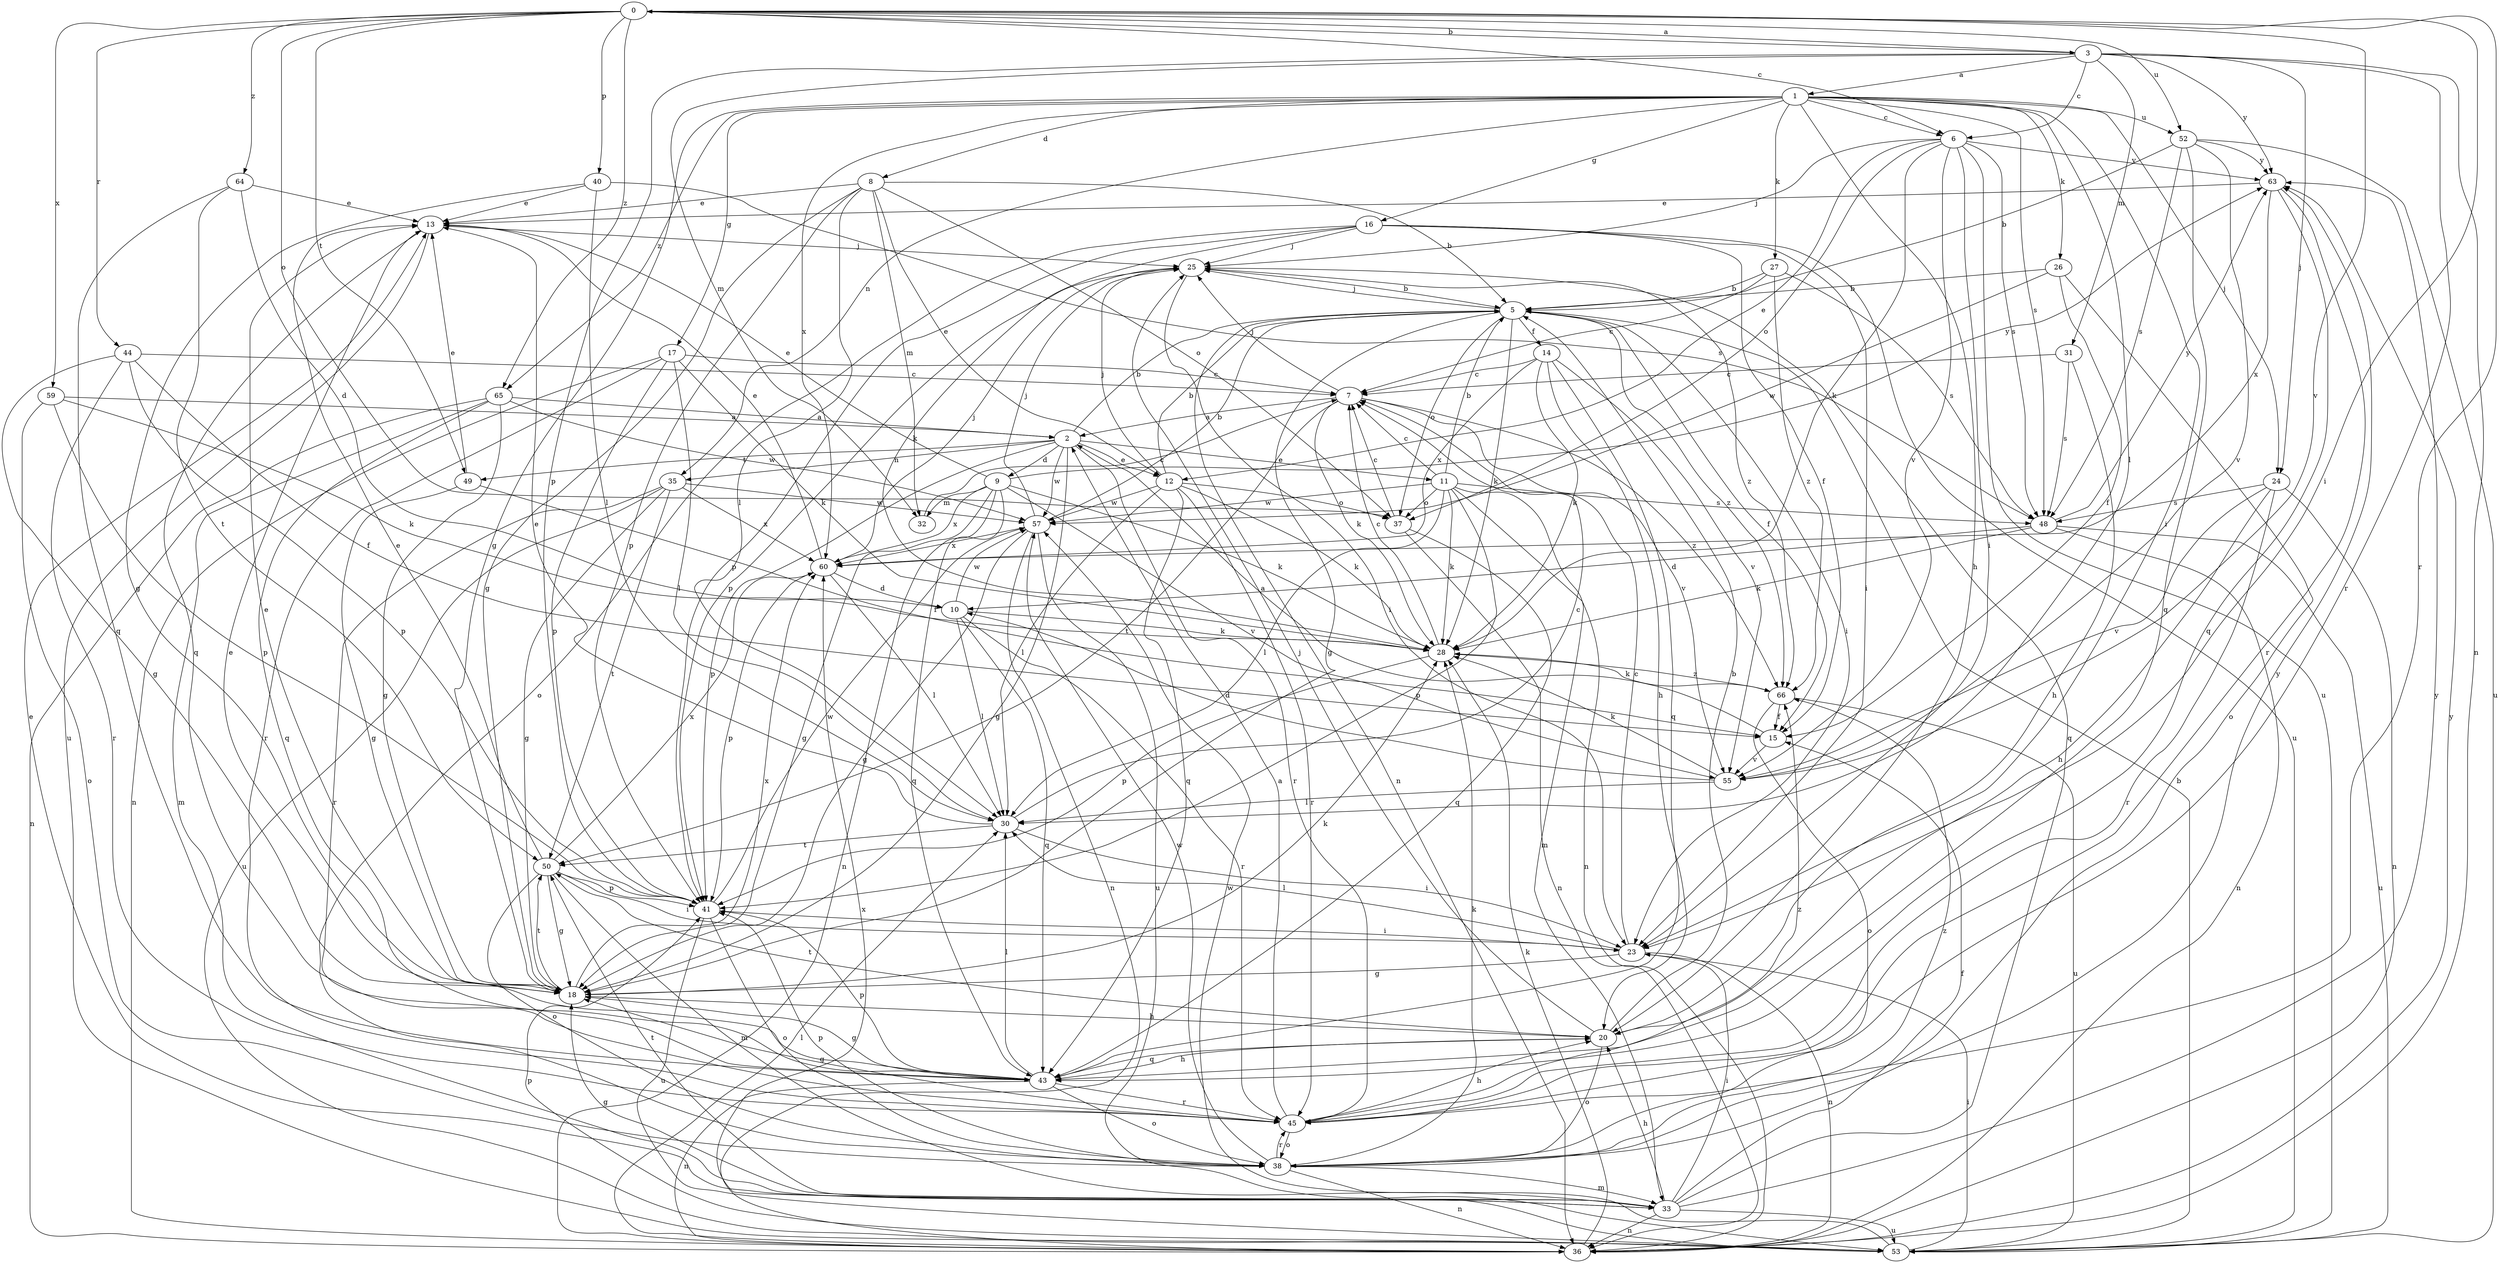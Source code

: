 strict digraph  {
0;
1;
2;
3;
5;
6;
7;
8;
9;
10;
11;
12;
13;
14;
15;
16;
17;
18;
20;
23;
24;
25;
26;
27;
28;
30;
31;
32;
33;
35;
36;
37;
38;
40;
41;
43;
44;
45;
48;
49;
50;
52;
53;
55;
57;
59;
60;
63;
64;
65;
66;
0 -> 3  [label=b];
0 -> 6  [label=c];
0 -> 23  [label=i];
0 -> 37  [label=o];
0 -> 40  [label=p];
0 -> 44  [label=r];
0 -> 45  [label=r];
0 -> 49  [label=t];
0 -> 52  [label=u];
0 -> 55  [label=v];
0 -> 59  [label=x];
0 -> 64  [label=z];
0 -> 65  [label=z];
1 -> 6  [label=c];
1 -> 8  [label=d];
1 -> 16  [label=g];
1 -> 17  [label=g];
1 -> 18  [label=g];
1 -> 20  [label=h];
1 -> 23  [label=i];
1 -> 24  [label=j];
1 -> 26  [label=k];
1 -> 27  [label=k];
1 -> 30  [label=l];
1 -> 35  [label=n];
1 -> 48  [label=s];
1 -> 52  [label=u];
1 -> 60  [label=x];
1 -> 65  [label=z];
2 -> 5  [label=b];
2 -> 9  [label=d];
2 -> 11  [label=e];
2 -> 12  [label=e];
2 -> 18  [label=g];
2 -> 35  [label=n];
2 -> 41  [label=p];
2 -> 45  [label=r];
2 -> 49  [label=t];
2 -> 57  [label=w];
3 -> 0  [label=a];
3 -> 1  [label=a];
3 -> 6  [label=c];
3 -> 24  [label=j];
3 -> 31  [label=m];
3 -> 32  [label=m];
3 -> 36  [label=n];
3 -> 41  [label=p];
3 -> 45  [label=r];
3 -> 63  [label=y];
5 -> 14  [label=f];
5 -> 15  [label=f];
5 -> 18  [label=g];
5 -> 23  [label=i];
5 -> 25  [label=j];
5 -> 28  [label=k];
5 -> 36  [label=n];
5 -> 37  [label=o];
5 -> 66  [label=z];
6 -> 12  [label=e];
6 -> 23  [label=i];
6 -> 25  [label=j];
6 -> 28  [label=k];
6 -> 37  [label=o];
6 -> 48  [label=s];
6 -> 53  [label=u];
6 -> 55  [label=v];
6 -> 63  [label=y];
7 -> 2  [label=a];
7 -> 25  [label=j];
7 -> 28  [label=k];
7 -> 50  [label=t];
7 -> 55  [label=v];
7 -> 66  [label=z];
8 -> 5  [label=b];
8 -> 12  [label=e];
8 -> 13  [label=e];
8 -> 18  [label=g];
8 -> 30  [label=l];
8 -> 32  [label=m];
8 -> 37  [label=o];
8 -> 41  [label=p];
9 -> 13  [label=e];
9 -> 18  [label=g];
9 -> 28  [label=k];
9 -> 32  [label=m];
9 -> 36  [label=n];
9 -> 43  [label=q];
9 -> 55  [label=v];
9 -> 60  [label=x];
9 -> 63  [label=y];
10 -> 28  [label=k];
10 -> 30  [label=l];
10 -> 43  [label=q];
10 -> 45  [label=r];
10 -> 57  [label=w];
11 -> 5  [label=b];
11 -> 7  [label=c];
11 -> 28  [label=k];
11 -> 30  [label=l];
11 -> 33  [label=m];
11 -> 36  [label=n];
11 -> 37  [label=o];
11 -> 41  [label=p];
11 -> 48  [label=s];
11 -> 57  [label=w];
12 -> 5  [label=b];
12 -> 25  [label=j];
12 -> 28  [label=k];
12 -> 30  [label=l];
12 -> 37  [label=o];
12 -> 43  [label=q];
12 -> 45  [label=r];
12 -> 57  [label=w];
13 -> 25  [label=j];
13 -> 43  [label=q];
13 -> 53  [label=u];
14 -> 7  [label=c];
14 -> 20  [label=h];
14 -> 28  [label=k];
14 -> 43  [label=q];
14 -> 55  [label=v];
14 -> 60  [label=x];
15 -> 2  [label=a];
15 -> 55  [label=v];
16 -> 15  [label=f];
16 -> 23  [label=i];
16 -> 25  [label=j];
16 -> 28  [label=k];
16 -> 38  [label=o];
16 -> 41  [label=p];
16 -> 53  [label=u];
17 -> 7  [label=c];
17 -> 28  [label=k];
17 -> 30  [label=l];
17 -> 36  [label=n];
17 -> 41  [label=p];
17 -> 45  [label=r];
18 -> 13  [label=e];
18 -> 20  [label=h];
18 -> 28  [label=k];
18 -> 50  [label=t];
18 -> 60  [label=x];
20 -> 5  [label=b];
20 -> 25  [label=j];
20 -> 38  [label=o];
20 -> 43  [label=q];
20 -> 50  [label=t];
23 -> 7  [label=c];
23 -> 18  [label=g];
23 -> 30  [label=l];
23 -> 36  [label=n];
24 -> 20  [label=h];
24 -> 36  [label=n];
24 -> 45  [label=r];
24 -> 48  [label=s];
24 -> 55  [label=v];
25 -> 5  [label=b];
25 -> 23  [label=i];
25 -> 41  [label=p];
25 -> 66  [label=z];
26 -> 5  [label=b];
26 -> 15  [label=f];
26 -> 38  [label=o];
26 -> 57  [label=w];
27 -> 5  [label=b];
27 -> 7  [label=c];
27 -> 48  [label=s];
27 -> 66  [label=z];
28 -> 7  [label=c];
28 -> 41  [label=p];
28 -> 66  [label=z];
30 -> 7  [label=c];
30 -> 13  [label=e];
30 -> 23  [label=i];
30 -> 50  [label=t];
31 -> 7  [label=c];
31 -> 20  [label=h];
31 -> 48  [label=s];
32 -> 7  [label=c];
33 -> 13  [label=e];
33 -> 15  [label=f];
33 -> 18  [label=g];
33 -> 20  [label=h];
33 -> 23  [label=i];
33 -> 36  [label=n];
33 -> 50  [label=t];
33 -> 53  [label=u];
33 -> 63  [label=y];
33 -> 25  [label=q];
35 -> 18  [label=g];
35 -> 45  [label=r];
35 -> 50  [label=t];
35 -> 53  [label=u];
35 -> 57  [label=w];
35 -> 60  [label=x];
36 -> 28  [label=k];
36 -> 30  [label=l];
36 -> 63  [label=y];
37 -> 7  [label=c];
37 -> 36  [label=n];
37 -> 43  [label=q];
38 -> 28  [label=k];
38 -> 33  [label=m];
38 -> 36  [label=n];
38 -> 41  [label=p];
38 -> 45  [label=r];
38 -> 57  [label=w];
38 -> 63  [label=y];
38 -> 66  [label=z];
40 -> 13  [label=e];
40 -> 18  [label=g];
40 -> 30  [label=l];
40 -> 48  [label=s];
41 -> 23  [label=i];
41 -> 38  [label=o];
41 -> 53  [label=u];
41 -> 57  [label=w];
43 -> 13  [label=e];
43 -> 18  [label=g];
43 -> 20  [label=h];
43 -> 30  [label=l];
43 -> 36  [label=n];
43 -> 38  [label=o];
43 -> 41  [label=p];
43 -> 45  [label=r];
44 -> 7  [label=c];
44 -> 15  [label=f];
44 -> 18  [label=g];
44 -> 41  [label=p];
44 -> 45  [label=r];
45 -> 2  [label=a];
45 -> 18  [label=g];
45 -> 20  [label=h];
45 -> 38  [label=o];
45 -> 66  [label=z];
48 -> 10  [label=d];
48 -> 28  [label=k];
48 -> 36  [label=n];
48 -> 53  [label=u];
48 -> 63  [label=y];
49 -> 13  [label=e];
49 -> 15  [label=f];
49 -> 18  [label=g];
50 -> 13  [label=e];
50 -> 18  [label=g];
50 -> 23  [label=i];
50 -> 33  [label=m];
50 -> 38  [label=o];
50 -> 41  [label=p];
50 -> 60  [label=x];
52 -> 5  [label=b];
52 -> 43  [label=q];
52 -> 48  [label=s];
52 -> 53  [label=u];
52 -> 55  [label=v];
52 -> 63  [label=y];
53 -> 5  [label=b];
53 -> 23  [label=i];
53 -> 41  [label=p];
53 -> 57  [label=w];
53 -> 60  [label=x];
55 -> 10  [label=d];
55 -> 28  [label=k];
55 -> 30  [label=l];
57 -> 5  [label=b];
57 -> 18  [label=g];
57 -> 25  [label=j];
57 -> 36  [label=n];
57 -> 53  [label=u];
57 -> 60  [label=x];
59 -> 2  [label=a];
59 -> 28  [label=k];
59 -> 38  [label=o];
59 -> 41  [label=p];
60 -> 10  [label=d];
60 -> 13  [label=e];
60 -> 25  [label=j];
60 -> 30  [label=l];
60 -> 41  [label=p];
63 -> 13  [label=e];
63 -> 43  [label=q];
63 -> 45  [label=r];
63 -> 60  [label=x];
64 -> 10  [label=d];
64 -> 13  [label=e];
64 -> 43  [label=q];
64 -> 50  [label=t];
65 -> 2  [label=a];
65 -> 18  [label=g];
65 -> 33  [label=m];
65 -> 36  [label=n];
65 -> 43  [label=q];
65 -> 57  [label=w];
66 -> 15  [label=f];
66 -> 28  [label=k];
66 -> 38  [label=o];
66 -> 53  [label=u];
}
